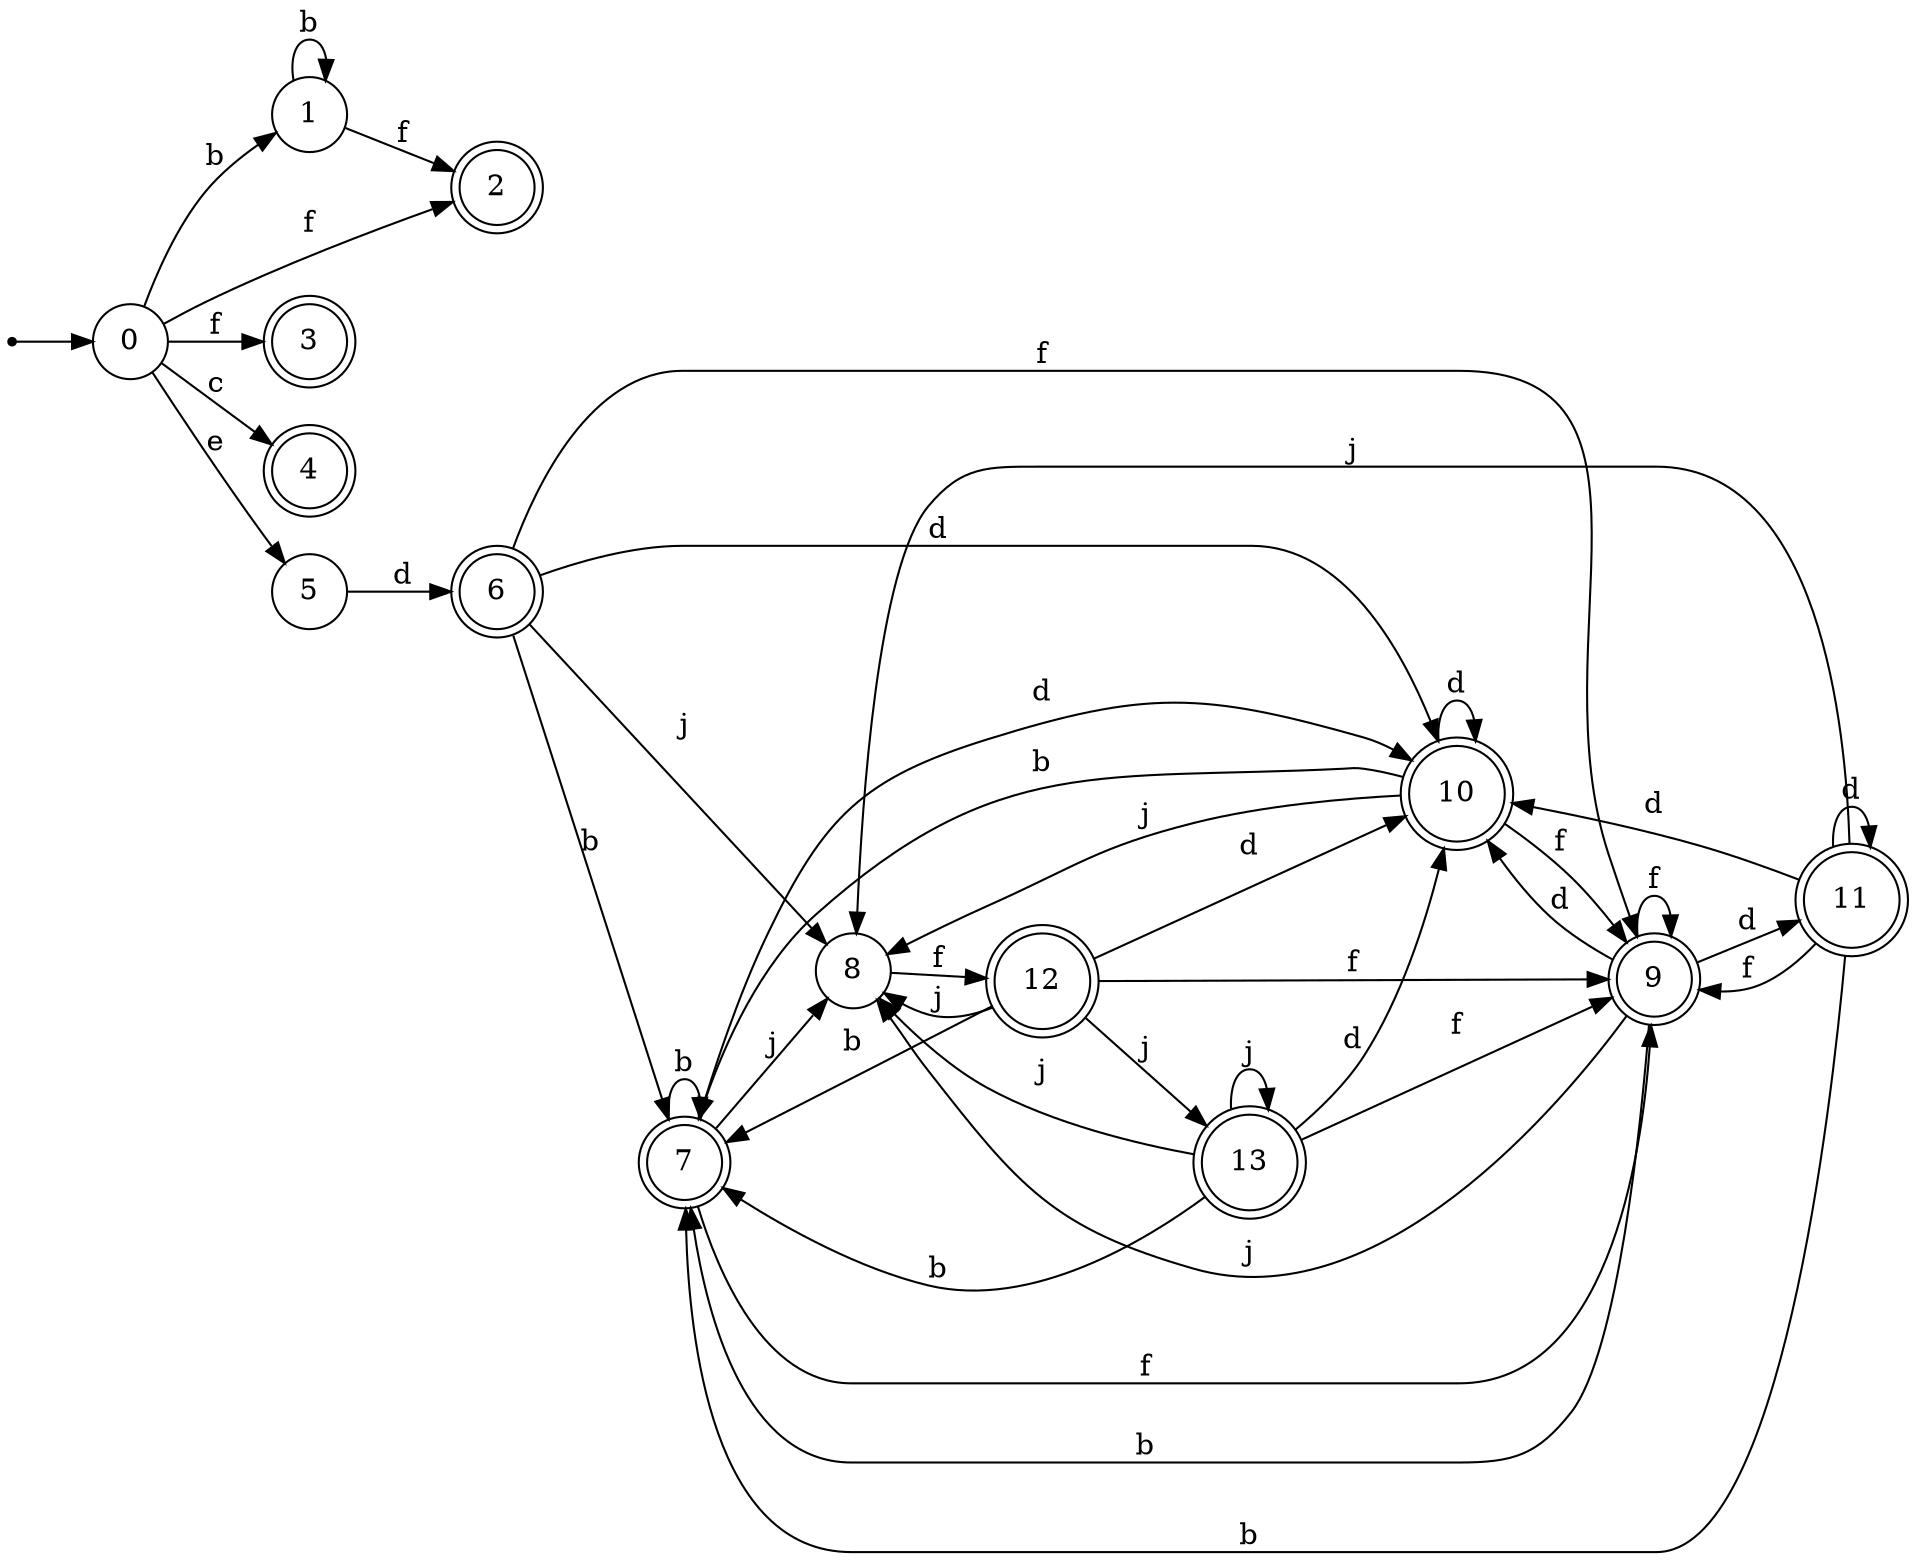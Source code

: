 digraph finite_state_machine {
rankdir=LR;
size="20,20";
node [shape = point]; "dummy0"
node [shape = circle]; "0";
"dummy0" -> "0";
node [shape = circle]; "1";
node [shape = doublecircle]; "2";node [shape = doublecircle]; "3";node [shape = doublecircle]; "4";node [shape = circle]; "5";
node [shape = doublecircle]; "6";node [shape = doublecircle]; "7";node [shape = circle]; "8";
node [shape = doublecircle]; "9";node [shape = doublecircle]; "10";node [shape = doublecircle]; "11";node [shape = doublecircle]; "12";node [shape = doublecircle]; "13";"0" -> "1" [label = "b"];
 "0" -> "2" [label = "f"];
 "0" -> "3" [label = "f"];
 "0" -> "4" [label = "c"];
 "0" -> "5" [label = "e"];
 "5" -> "6" [label = "d"];
 "6" -> "7" [label = "b"];
 "6" -> "8" [label = "j"];
 "6" -> "9" [label = "f"];
 "6" -> "10" [label = "d"];
 "10" -> "10" [label = "d"];
 "10" -> "7" [label = "b"];
 "10" -> "8" [label = "j"];
 "10" -> "9" [label = "f"];
 "9" -> "9" [label = "f"];
 "9" -> "10" [label = "d"];
 "9" -> "11" [label = "d"];
 "9" -> "7" [label = "b"];
 "9" -> "8" [label = "j"];
 "11" -> "10" [label = "d"];
 "11" -> "11" [label = "d"];
 "11" -> "9" [label = "f"];
 "11" -> "7" [label = "b"];
 "11" -> "8" [label = "j"];
 "8" -> "12" [label = "f"];
 "12" -> "8" [label = "j"];
 "12" -> "13" [label = "j"];
 "12" -> "7" [label = "b"];
 "12" -> "9" [label = "f"];
 "12" -> "10" [label = "d"];
 "13" -> "8" [label = "j"];
 "13" -> "13" [label = "j"];
 "13" -> "7" [label = "b"];
 "13" -> "9" [label = "f"];
 "13" -> "10" [label = "d"];
 "7" -> "7" [label = "b"];
 "7" -> "8" [label = "j"];
 "7" -> "9" [label = "f"];
 "7" -> "10" [label = "d"];
 "1" -> "1" [label = "b"];
 "1" -> "2" [label = "f"];
 }
